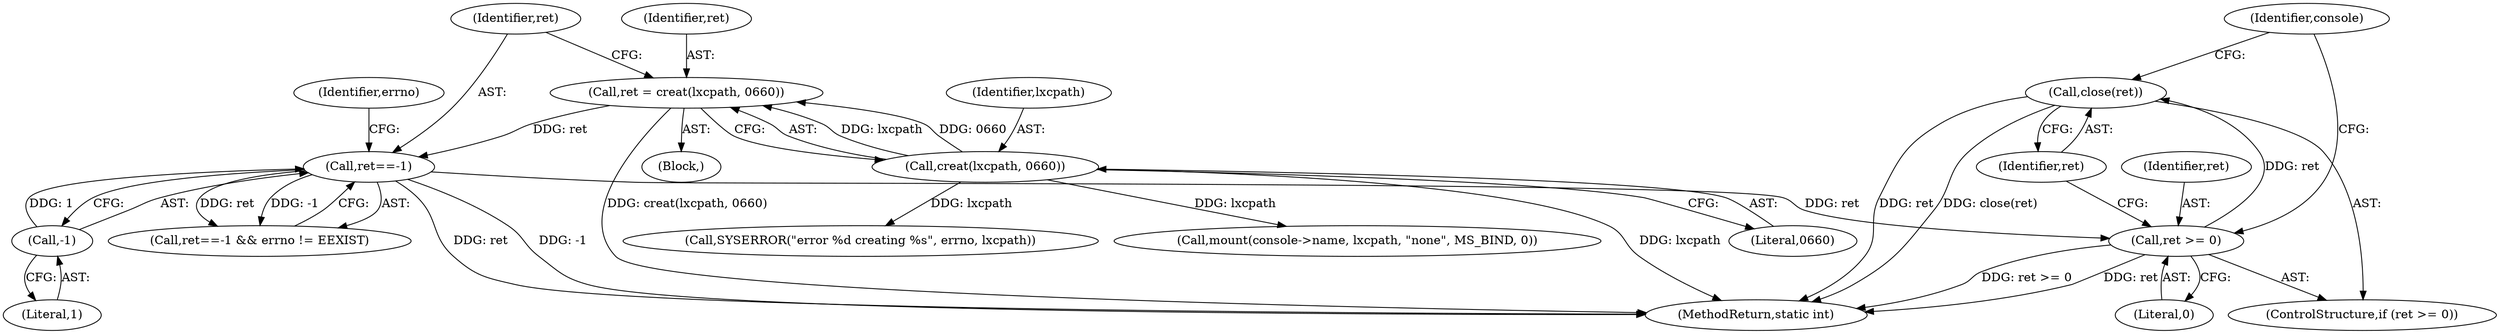 digraph "0_lxc_592fd47a6245508b79fe6ac819fe6d3b2c1289be_11@API" {
"1000224" [label="(Call,close(ret))"];
"1000221" [label="(Call,ret >= 0)"];
"1000205" [label="(Call,ret==-1)"];
"1000198" [label="(Call,ret = creat(lxcpath, 0660))"];
"1000200" [label="(Call,creat(lxcpath, 0660))"];
"1000207" [label="(Call,-1)"];
"1000205" [label="(Call,ret==-1)"];
"1000220" [label="(ControlStructure,if (ret >= 0))"];
"1000201" [label="(Identifier,lxcpath)"];
"1000208" [label="(Literal,1)"];
"1000229" [label="(Identifier,console)"];
"1000293" [label="(MethodReturn,static int)"];
"1000224" [label="(Call,close(ret))"];
"1000206" [label="(Identifier,ret)"];
"1000225" [label="(Identifier,ret)"];
"1000202" [label="(Literal,0660)"];
"1000200" [label="(Call,creat(lxcpath, 0660))"];
"1000213" [label="(Call,SYSERROR(\"error %d creating %s\", errno, lxcpath))"];
"1000204" [label="(Call,ret==-1 && errno != EEXIST)"];
"1000238" [label="(Call,mount(console->name, lxcpath, \"none\", MS_BIND, 0))"];
"1000222" [label="(Identifier,ret)"];
"1000207" [label="(Call,-1)"];
"1000221" [label="(Call,ret >= 0)"];
"1000199" [label="(Identifier,ret)"];
"1000198" [label="(Call,ret = creat(lxcpath, 0660))"];
"1000106" [label="(Block,)"];
"1000223" [label="(Literal,0)"];
"1000210" [label="(Identifier,errno)"];
"1000224" -> "1000220"  [label="AST: "];
"1000224" -> "1000225"  [label="CFG: "];
"1000225" -> "1000224"  [label="AST: "];
"1000229" -> "1000224"  [label="CFG: "];
"1000224" -> "1000293"  [label="DDG: ret"];
"1000224" -> "1000293"  [label="DDG: close(ret)"];
"1000221" -> "1000224"  [label="DDG: ret"];
"1000221" -> "1000220"  [label="AST: "];
"1000221" -> "1000223"  [label="CFG: "];
"1000222" -> "1000221"  [label="AST: "];
"1000223" -> "1000221"  [label="AST: "];
"1000225" -> "1000221"  [label="CFG: "];
"1000229" -> "1000221"  [label="CFG: "];
"1000221" -> "1000293"  [label="DDG: ret >= 0"];
"1000221" -> "1000293"  [label="DDG: ret"];
"1000205" -> "1000221"  [label="DDG: ret"];
"1000205" -> "1000204"  [label="AST: "];
"1000205" -> "1000207"  [label="CFG: "];
"1000206" -> "1000205"  [label="AST: "];
"1000207" -> "1000205"  [label="AST: "];
"1000210" -> "1000205"  [label="CFG: "];
"1000204" -> "1000205"  [label="CFG: "];
"1000205" -> "1000293"  [label="DDG: ret"];
"1000205" -> "1000293"  [label="DDG: -1"];
"1000205" -> "1000204"  [label="DDG: ret"];
"1000205" -> "1000204"  [label="DDG: -1"];
"1000198" -> "1000205"  [label="DDG: ret"];
"1000207" -> "1000205"  [label="DDG: 1"];
"1000198" -> "1000106"  [label="AST: "];
"1000198" -> "1000200"  [label="CFG: "];
"1000199" -> "1000198"  [label="AST: "];
"1000200" -> "1000198"  [label="AST: "];
"1000206" -> "1000198"  [label="CFG: "];
"1000198" -> "1000293"  [label="DDG: creat(lxcpath, 0660)"];
"1000200" -> "1000198"  [label="DDG: lxcpath"];
"1000200" -> "1000198"  [label="DDG: 0660"];
"1000200" -> "1000202"  [label="CFG: "];
"1000201" -> "1000200"  [label="AST: "];
"1000202" -> "1000200"  [label="AST: "];
"1000200" -> "1000293"  [label="DDG: lxcpath"];
"1000200" -> "1000213"  [label="DDG: lxcpath"];
"1000200" -> "1000238"  [label="DDG: lxcpath"];
"1000207" -> "1000208"  [label="CFG: "];
"1000208" -> "1000207"  [label="AST: "];
}
